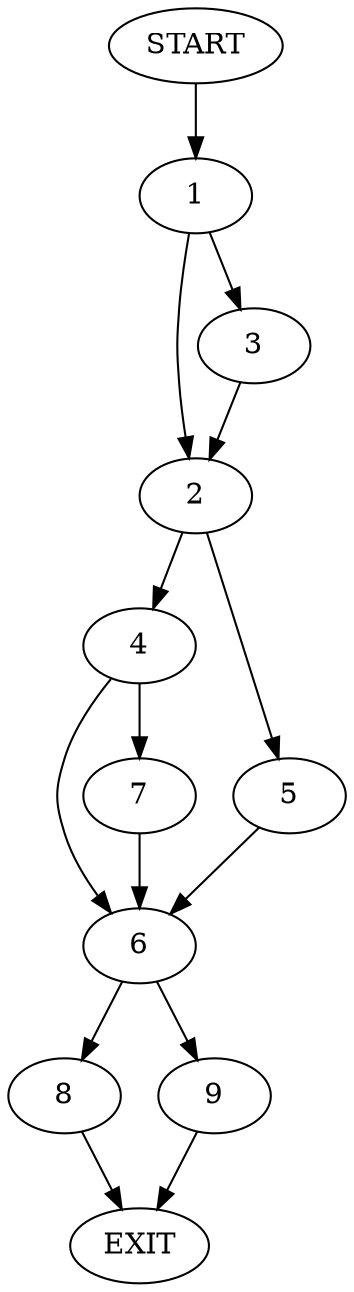 digraph {
0 [label="START"]
10 [label="EXIT"]
0 -> 1
1 -> 2
1 -> 3
3 -> 2
2 -> 4
2 -> 5
4 -> 6
4 -> 7
5 -> 6
6 -> 8
6 -> 9
7 -> 6
8 -> 10
9 -> 10
}
